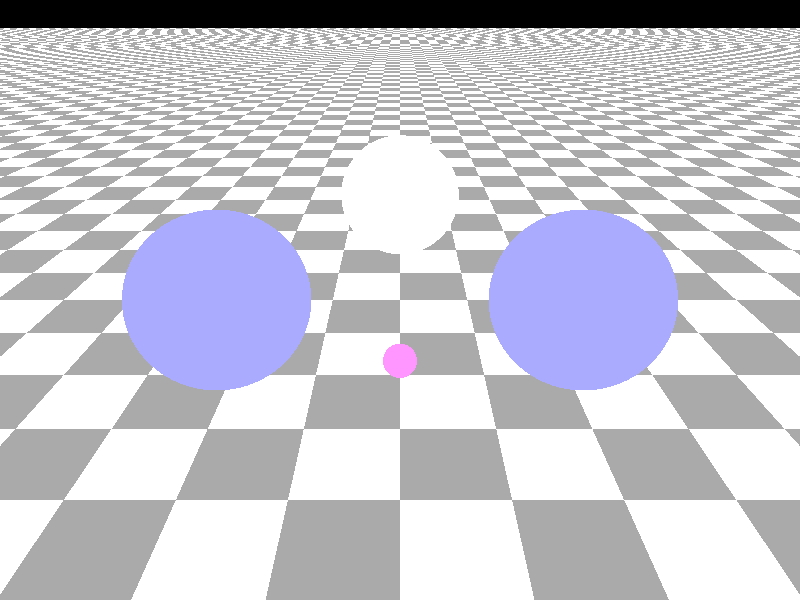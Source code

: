 
#include "colors.inc"
#include "stones.inc"

camera {
    location <0, 300, 600>
    look_at  <0, 0,  0>
  }



sphere 
{   <-200, 0, 0>, 100
    pigment { color rgb <0.4,0.4,1.0> }
    finish {
      ambient .1
      diffuse .7
      reflection .3
    }
}

sphere 
{   <200, 0, 0>, 100
    pigment { color rgb <0.4,0.4,1.0> }
    finish {
      ambient .1
      diffuse .7
      reflection .3
    }
}


sphere 
{   <0, 150, 100>, 50
    pigment { color rgb <1,1,1> }
    finish {
      ambient .1
      diffuse .2
      reflection .8
    }
}

box
{
    <-10000, -100, -10000>, <10000, -100, 10000>
    pigment { checker color rgb<1,1,1>, color rgb<0.4,0.4,0.4> scale 100 }
    finish {
      ambient .2
      diffuse .6
      reflection .2
    }
}

sphere 
{   <0, -80, 0>, 20
    pigment { color rgb <1.0,0.3,1.0> }
    finish {
      ambient .2
      diffuse .6
      reflection .4
    }
}


light_source { <-600, 600, 200> color White}
